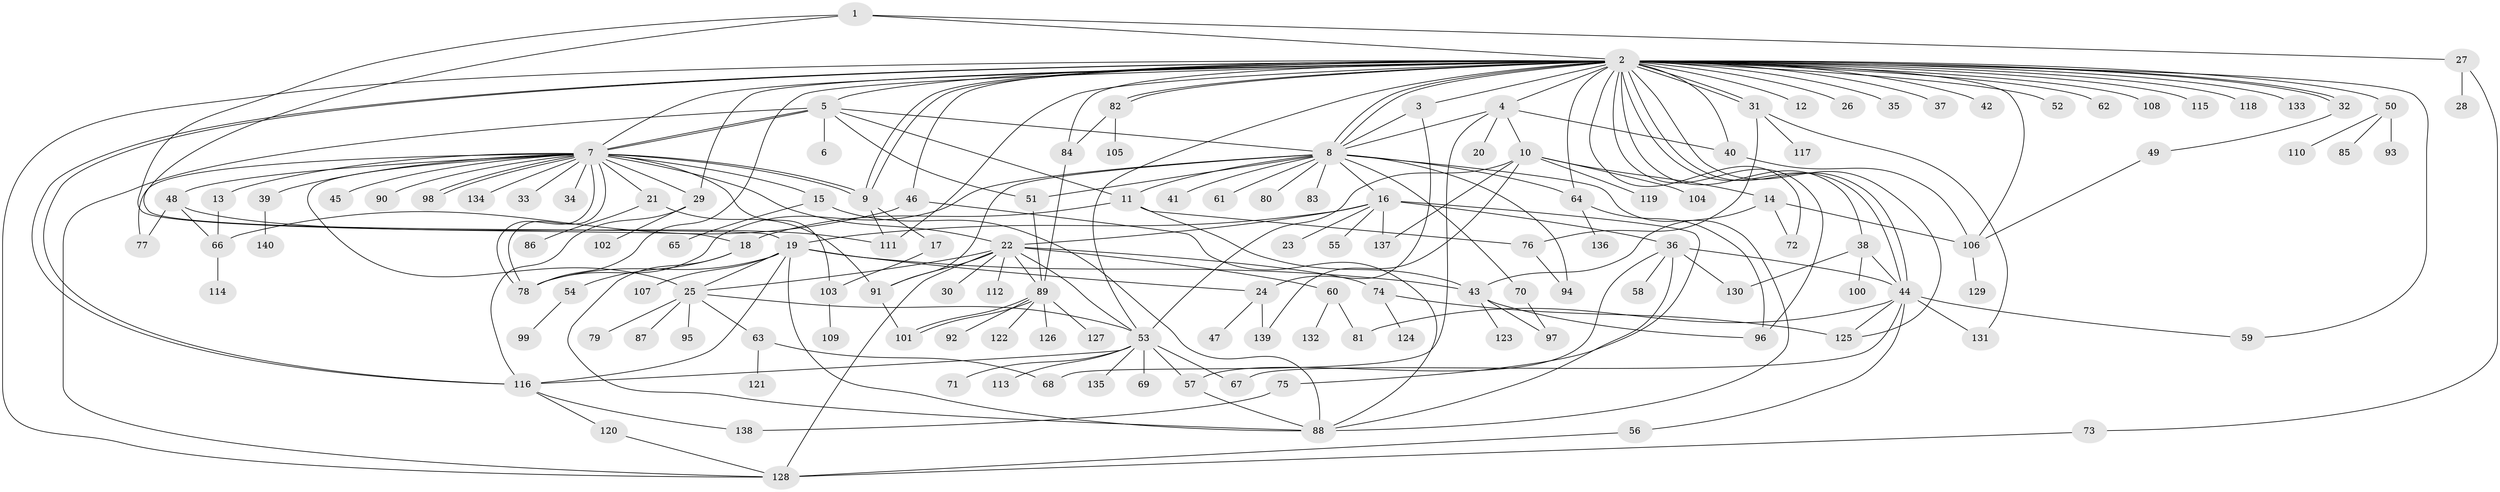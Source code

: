 // coarse degree distribution, {12: 0.011904761904761904, 55: 0.011904761904761904, 1: 0.5357142857142857, 17: 0.011904761904761904, 4: 0.07142857142857142, 2: 0.20238095238095238, 7: 0.03571428571428571, 3: 0.07142857142857142, 9: 0.011904761904761904, 5: 0.03571428571428571}
// Generated by graph-tools (version 1.1) at 2025/18/03/04/25 18:18:12]
// undirected, 140 vertices, 224 edges
graph export_dot {
graph [start="1"]
  node [color=gray90,style=filled];
  1;
  2;
  3;
  4;
  5;
  6;
  7;
  8;
  9;
  10;
  11;
  12;
  13;
  14;
  15;
  16;
  17;
  18;
  19;
  20;
  21;
  22;
  23;
  24;
  25;
  26;
  27;
  28;
  29;
  30;
  31;
  32;
  33;
  34;
  35;
  36;
  37;
  38;
  39;
  40;
  41;
  42;
  43;
  44;
  45;
  46;
  47;
  48;
  49;
  50;
  51;
  52;
  53;
  54;
  55;
  56;
  57;
  58;
  59;
  60;
  61;
  62;
  63;
  64;
  65;
  66;
  67;
  68;
  69;
  70;
  71;
  72;
  73;
  74;
  75;
  76;
  77;
  78;
  79;
  80;
  81;
  82;
  83;
  84;
  85;
  86;
  87;
  88;
  89;
  90;
  91;
  92;
  93;
  94;
  95;
  96;
  97;
  98;
  99;
  100;
  101;
  102;
  103;
  104;
  105;
  106;
  107;
  108;
  109;
  110;
  111;
  112;
  113;
  114;
  115;
  116;
  117;
  118;
  119;
  120;
  121;
  122;
  123;
  124;
  125;
  126;
  127;
  128;
  129;
  130;
  131;
  132;
  133;
  134;
  135;
  136;
  137;
  138;
  139;
  140;
  1 -- 2;
  1 -- 18;
  1 -- 19;
  1 -- 27;
  2 -- 3;
  2 -- 4;
  2 -- 5;
  2 -- 7;
  2 -- 8;
  2 -- 8;
  2 -- 9;
  2 -- 9;
  2 -- 12;
  2 -- 26;
  2 -- 29;
  2 -- 31;
  2 -- 31;
  2 -- 32;
  2 -- 32;
  2 -- 35;
  2 -- 37;
  2 -- 38;
  2 -- 40;
  2 -- 42;
  2 -- 44;
  2 -- 44;
  2 -- 46;
  2 -- 50;
  2 -- 52;
  2 -- 53;
  2 -- 59;
  2 -- 62;
  2 -- 64;
  2 -- 72;
  2 -- 78;
  2 -- 82;
  2 -- 82;
  2 -- 84;
  2 -- 96;
  2 -- 106;
  2 -- 108;
  2 -- 111;
  2 -- 115;
  2 -- 116;
  2 -- 116;
  2 -- 118;
  2 -- 125;
  2 -- 128;
  2 -- 133;
  3 -- 8;
  3 -- 24;
  4 -- 8;
  4 -- 10;
  4 -- 20;
  4 -- 40;
  4 -- 68;
  5 -- 6;
  5 -- 7;
  5 -- 7;
  5 -- 8;
  5 -- 11;
  5 -- 51;
  5 -- 128;
  7 -- 9;
  7 -- 9;
  7 -- 13;
  7 -- 15;
  7 -- 21;
  7 -- 22;
  7 -- 25;
  7 -- 29;
  7 -- 33;
  7 -- 34;
  7 -- 39;
  7 -- 45;
  7 -- 48;
  7 -- 77;
  7 -- 78;
  7 -- 78;
  7 -- 90;
  7 -- 98;
  7 -- 98;
  7 -- 103;
  7 -- 134;
  8 -- 11;
  8 -- 16;
  8 -- 41;
  8 -- 51;
  8 -- 61;
  8 -- 64;
  8 -- 70;
  8 -- 78;
  8 -- 80;
  8 -- 83;
  8 -- 88;
  8 -- 91;
  8 -- 94;
  9 -- 17;
  9 -- 111;
  10 -- 14;
  10 -- 53;
  10 -- 104;
  10 -- 119;
  10 -- 137;
  10 -- 139;
  11 -- 18;
  11 -- 43;
  11 -- 76;
  13 -- 66;
  14 -- 43;
  14 -- 72;
  14 -- 106;
  15 -- 65;
  15 -- 88;
  16 -- 19;
  16 -- 22;
  16 -- 23;
  16 -- 36;
  16 -- 55;
  16 -- 75;
  16 -- 137;
  17 -- 103;
  18 -- 54;
  18 -- 88;
  19 -- 24;
  19 -- 25;
  19 -- 43;
  19 -- 78;
  19 -- 88;
  19 -- 107;
  19 -- 116;
  21 -- 86;
  21 -- 91;
  22 -- 25;
  22 -- 30;
  22 -- 53;
  22 -- 60;
  22 -- 74;
  22 -- 89;
  22 -- 91;
  22 -- 112;
  22 -- 128;
  24 -- 47;
  24 -- 139;
  25 -- 53;
  25 -- 63;
  25 -- 79;
  25 -- 87;
  25 -- 95;
  27 -- 28;
  27 -- 73;
  29 -- 102;
  29 -- 116;
  31 -- 76;
  31 -- 117;
  31 -- 131;
  32 -- 49;
  36 -- 44;
  36 -- 57;
  36 -- 58;
  36 -- 88;
  36 -- 130;
  38 -- 44;
  38 -- 100;
  38 -- 130;
  39 -- 140;
  40 -- 106;
  43 -- 96;
  43 -- 97;
  43 -- 123;
  44 -- 56;
  44 -- 59;
  44 -- 67;
  44 -- 81;
  44 -- 125;
  44 -- 131;
  46 -- 66;
  46 -- 88;
  48 -- 66;
  48 -- 77;
  48 -- 111;
  49 -- 106;
  50 -- 85;
  50 -- 93;
  50 -- 110;
  51 -- 89;
  53 -- 57;
  53 -- 67;
  53 -- 69;
  53 -- 71;
  53 -- 113;
  53 -- 116;
  53 -- 135;
  54 -- 99;
  56 -- 128;
  57 -- 88;
  60 -- 81;
  60 -- 132;
  63 -- 68;
  63 -- 121;
  64 -- 96;
  64 -- 136;
  66 -- 114;
  70 -- 97;
  73 -- 128;
  74 -- 124;
  74 -- 125;
  75 -- 138;
  76 -- 94;
  82 -- 84;
  82 -- 105;
  84 -- 89;
  89 -- 92;
  89 -- 101;
  89 -- 101;
  89 -- 122;
  89 -- 126;
  89 -- 127;
  91 -- 101;
  103 -- 109;
  106 -- 129;
  116 -- 120;
  116 -- 138;
  120 -- 128;
}
